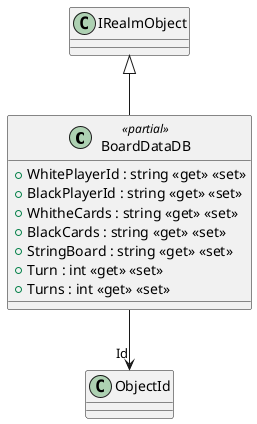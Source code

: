 @startuml
class BoardDataDB <<partial>> {
    + WhitePlayerId : string <<get>> <<set>>
    + BlackPlayerId : string <<get>> <<set>>
    + WhitheCards : string <<get>> <<set>>
    + BlackCards : string <<get>> <<set>>
    + StringBoard : string <<get>> <<set>>
    + Turn : int <<get>> <<set>>
    + Turns : int <<get>> <<set>>
}
IRealmObject <|-- BoardDataDB
BoardDataDB --> "Id" ObjectId
@enduml

